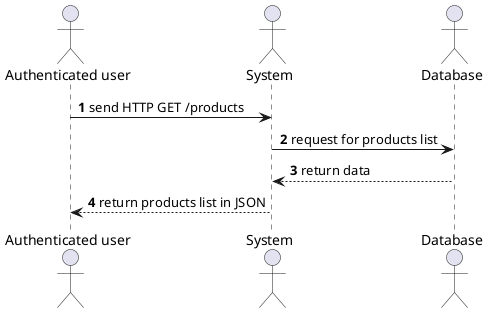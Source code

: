 @startuml
'https://plantuml.com/sequence-diagram

autonumber

actor "Authenticated user" as user
actor System                as system
actor Database              as db

user  -> system  : send HTTP GET /products
system -> db      : request for products list
system <-- db     : return data
user  <-- system : return products list in JSON

@enduml